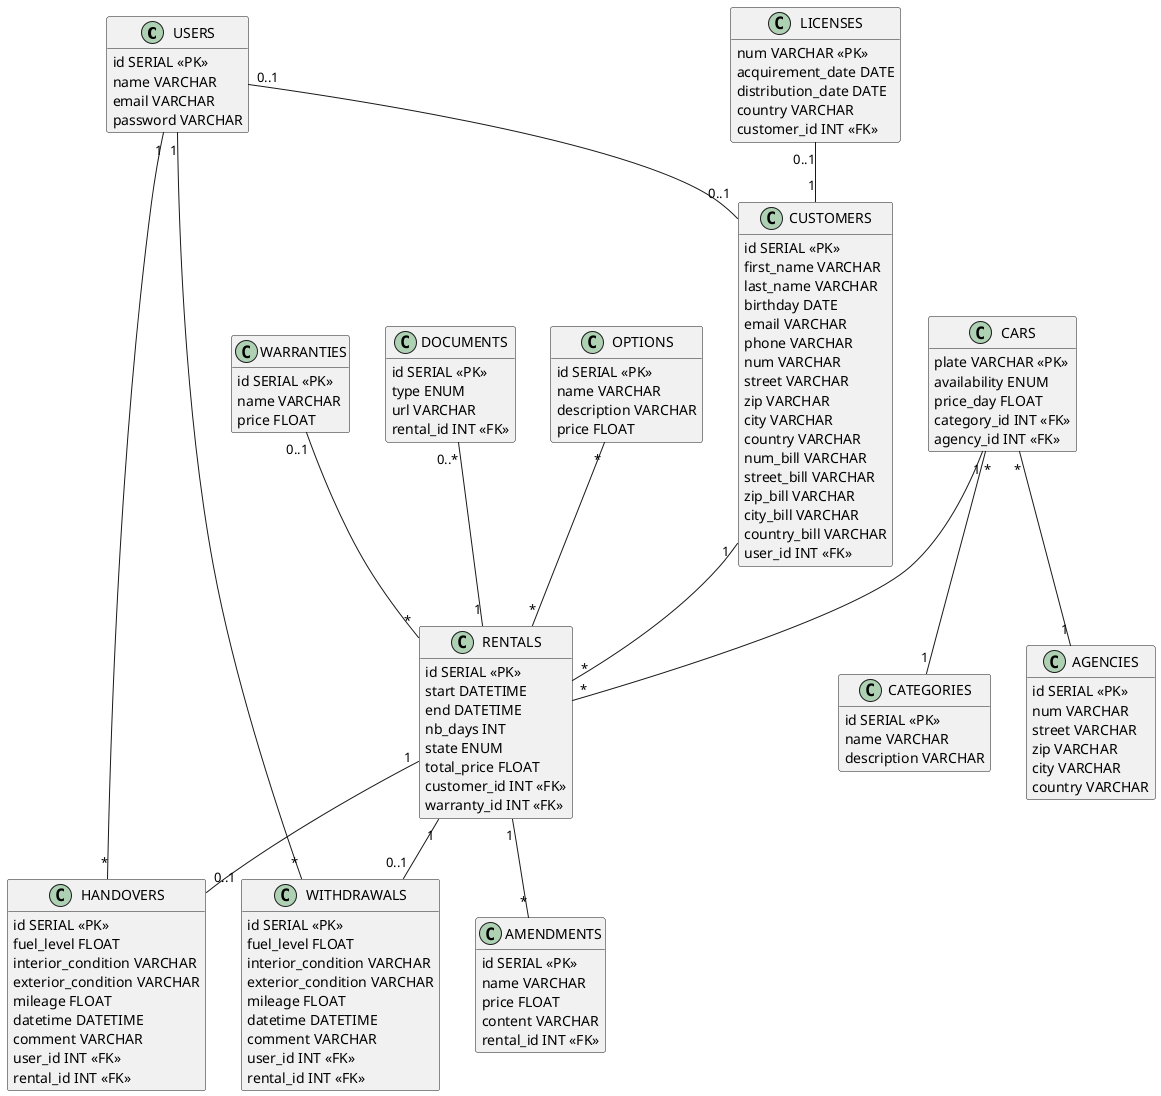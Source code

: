 @startuml
hide empty members

class USERS {
    id SERIAL <<PK>>
    name VARCHAR
    email VARCHAR
    password VARCHAR
}

class CUSTOMERS {
    id SERIAL <<PK>>
    first_name VARCHAR
    last_name VARCHAR
    birthday DATE
    email VARCHAR
    phone VARCHAR
    num VARCHAR
    street VARCHAR
    zip VARCHAR
    city VARCHAR
    country VARCHAR
    num_bill VARCHAR
    street_bill VARCHAR
    zip_bill VARCHAR
    city_bill VARCHAR
    country_bill VARCHAR
    user_id INT <<FK>>
}

class RENTALS {
    id SERIAL <<PK>>
    start DATETIME
    end DATETIME
    nb_days INT
    state ENUM
    total_price FLOAT
    customer_id INT <<FK>>
    warranty_id INT <<FK>>
}

class LICENSES {
    num VARCHAR <<PK>>
    acquirement_date DATE
    distribution_date DATE
    country VARCHAR
    customer_id INT <<FK>>
}

class WARRANTIES {
    id SERIAL <<PK>>
    name VARCHAR
    price FLOAT
}

class AMENDMENTS {
    id SERIAL <<PK>>
    name VARCHAR
    price FLOAT
    content VARCHAR
    rental_id INT <<FK>>
}

class DOCUMENTS {
    id SERIAL <<PK>>
    type ENUM
    url VARCHAR
    rental_id INT <<FK>>
}

class WITHDRAWALS {
    id SERIAL <<PK>>
    fuel_level FLOAT
    interior_condition VARCHAR
    exterior_condition VARCHAR
    mileage FLOAT
    datetime DATETIME
    comment VARCHAR
    user_id INT <<FK>>
    rental_id INT <<FK>>
}

class HANDOVERS {
    id SERIAL <<PK>>
    fuel_level FLOAT
    interior_condition VARCHAR
    exterior_condition VARCHAR
    mileage FLOAT
    datetime DATETIME
    comment VARCHAR
    user_id INT <<FK>>
    rental_id INT <<FK>>
}

class CARS {
    plate VARCHAR <<PK>>
    availability ENUM
    price_day FLOAT
    category_id INT <<FK>>
    agency_id INT <<FK>>
}

class OPTIONS {
    id SERIAL <<PK>>
    name VARCHAR
    description VARCHAR
    price FLOAT
}

class CATEGORIES {
    id SERIAL <<PK>>
    name VARCHAR
    description VARCHAR
}

class AGENCIES {
    id SERIAL <<PK>>
    num VARCHAR
    street VARCHAR
    zip VARCHAR
    city VARCHAR
    country VARCHAR
}

CARS "*" -- "1" AGENCIES
CARS "*" -- "1" CATEGORIES
CARS "1" -- "*" RENTALS
RENTALS "1" -- "*" AMENDMENTS
RENTALS "1" -- "0..1" WITHDRAWALS
WITHDRAWALS "*" -- "1" USERS
USERS "0..1" -- "0..1" CUSTOMERS
LICENSES "0..1" -- "1" CUSTOMERS
WARRANTIES "0..1" -- "*" RENTALS
OPTIONS "*" -- "*" RENTALS
DOCUMENTS "0..*" -- "1" RENTALS
USERS "1" -- "*" HANDOVERS
RENTALS "1" -- "0..1" HANDOVERS
CUSTOMERS "1" -- "*" RENTALS

@enduml
